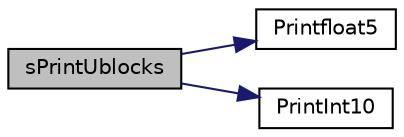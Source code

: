 digraph "sPrintUblocks"
{
 // LATEX_PDF_SIZE
  edge [fontname="Helvetica",fontsize="10",labelfontname="Helvetica",labelfontsize="10"];
  node [fontname="Helvetica",fontsize="10",shape=record];
  rankdir="LR";
  Node1 [label="sPrintUblocks",height=0.2,width=0.4,color="black", fillcolor="grey75", style="filled", fontcolor="black",tooltip="Print the blocks in the factored matrix U."];
  Node1 -> Node2 [color="midnightblue",fontsize="10",style="solid",fontname="Helvetica"];
  Node2 [label="Printfloat5",height=0.2,width=0.4,color="black", fillcolor="white", style="filled",URL="$sutil__dist_8c.html#a49724a2e97a98190458fbc116b4c6e7c",tooltip=" "];
  Node1 -> Node3 [color="midnightblue",fontsize="10",style="solid",fontname="Helvetica"];
  Node3 [label="PrintInt10",height=0.2,width=0.4,color="black", fillcolor="white", style="filled",URL="$superlu__defs_8h.html#ab03f0fccabf0c7a84b0e2c99c2988809",tooltip=" "];
}
